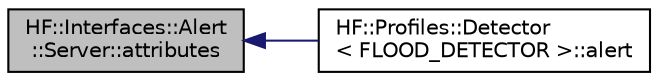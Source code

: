 digraph "HF::Interfaces::Alert::Server::attributes"
{
  edge [fontname="Helvetica",fontsize="10",labelfontname="Helvetica",labelfontsize="10"];
  node [fontname="Helvetica",fontsize="10",shape=record];
  rankdir="LR";
  Node4 [label="HF::Interfaces::Alert\l::Server::attributes",height=0.2,width=0.4,color="black", fillcolor="grey75", style="filled", fontcolor="black"];
  Node4 -> Node5 [dir="back",color="midnightblue",fontsize="10",style="solid",fontname="Helvetica"];
  Node5 [label="HF::Profiles::Detector\l\< FLOOD_DETECTOR \>::alert",height=0.2,width=0.4,color="black", fillcolor="white", style="filled",URL="$structHF_1_1Profiles_1_1Detector.html#a1af8fcbee50c5b598357eb84a493a330",tooltip="Send an alert command to the broadcast address. "];
}
